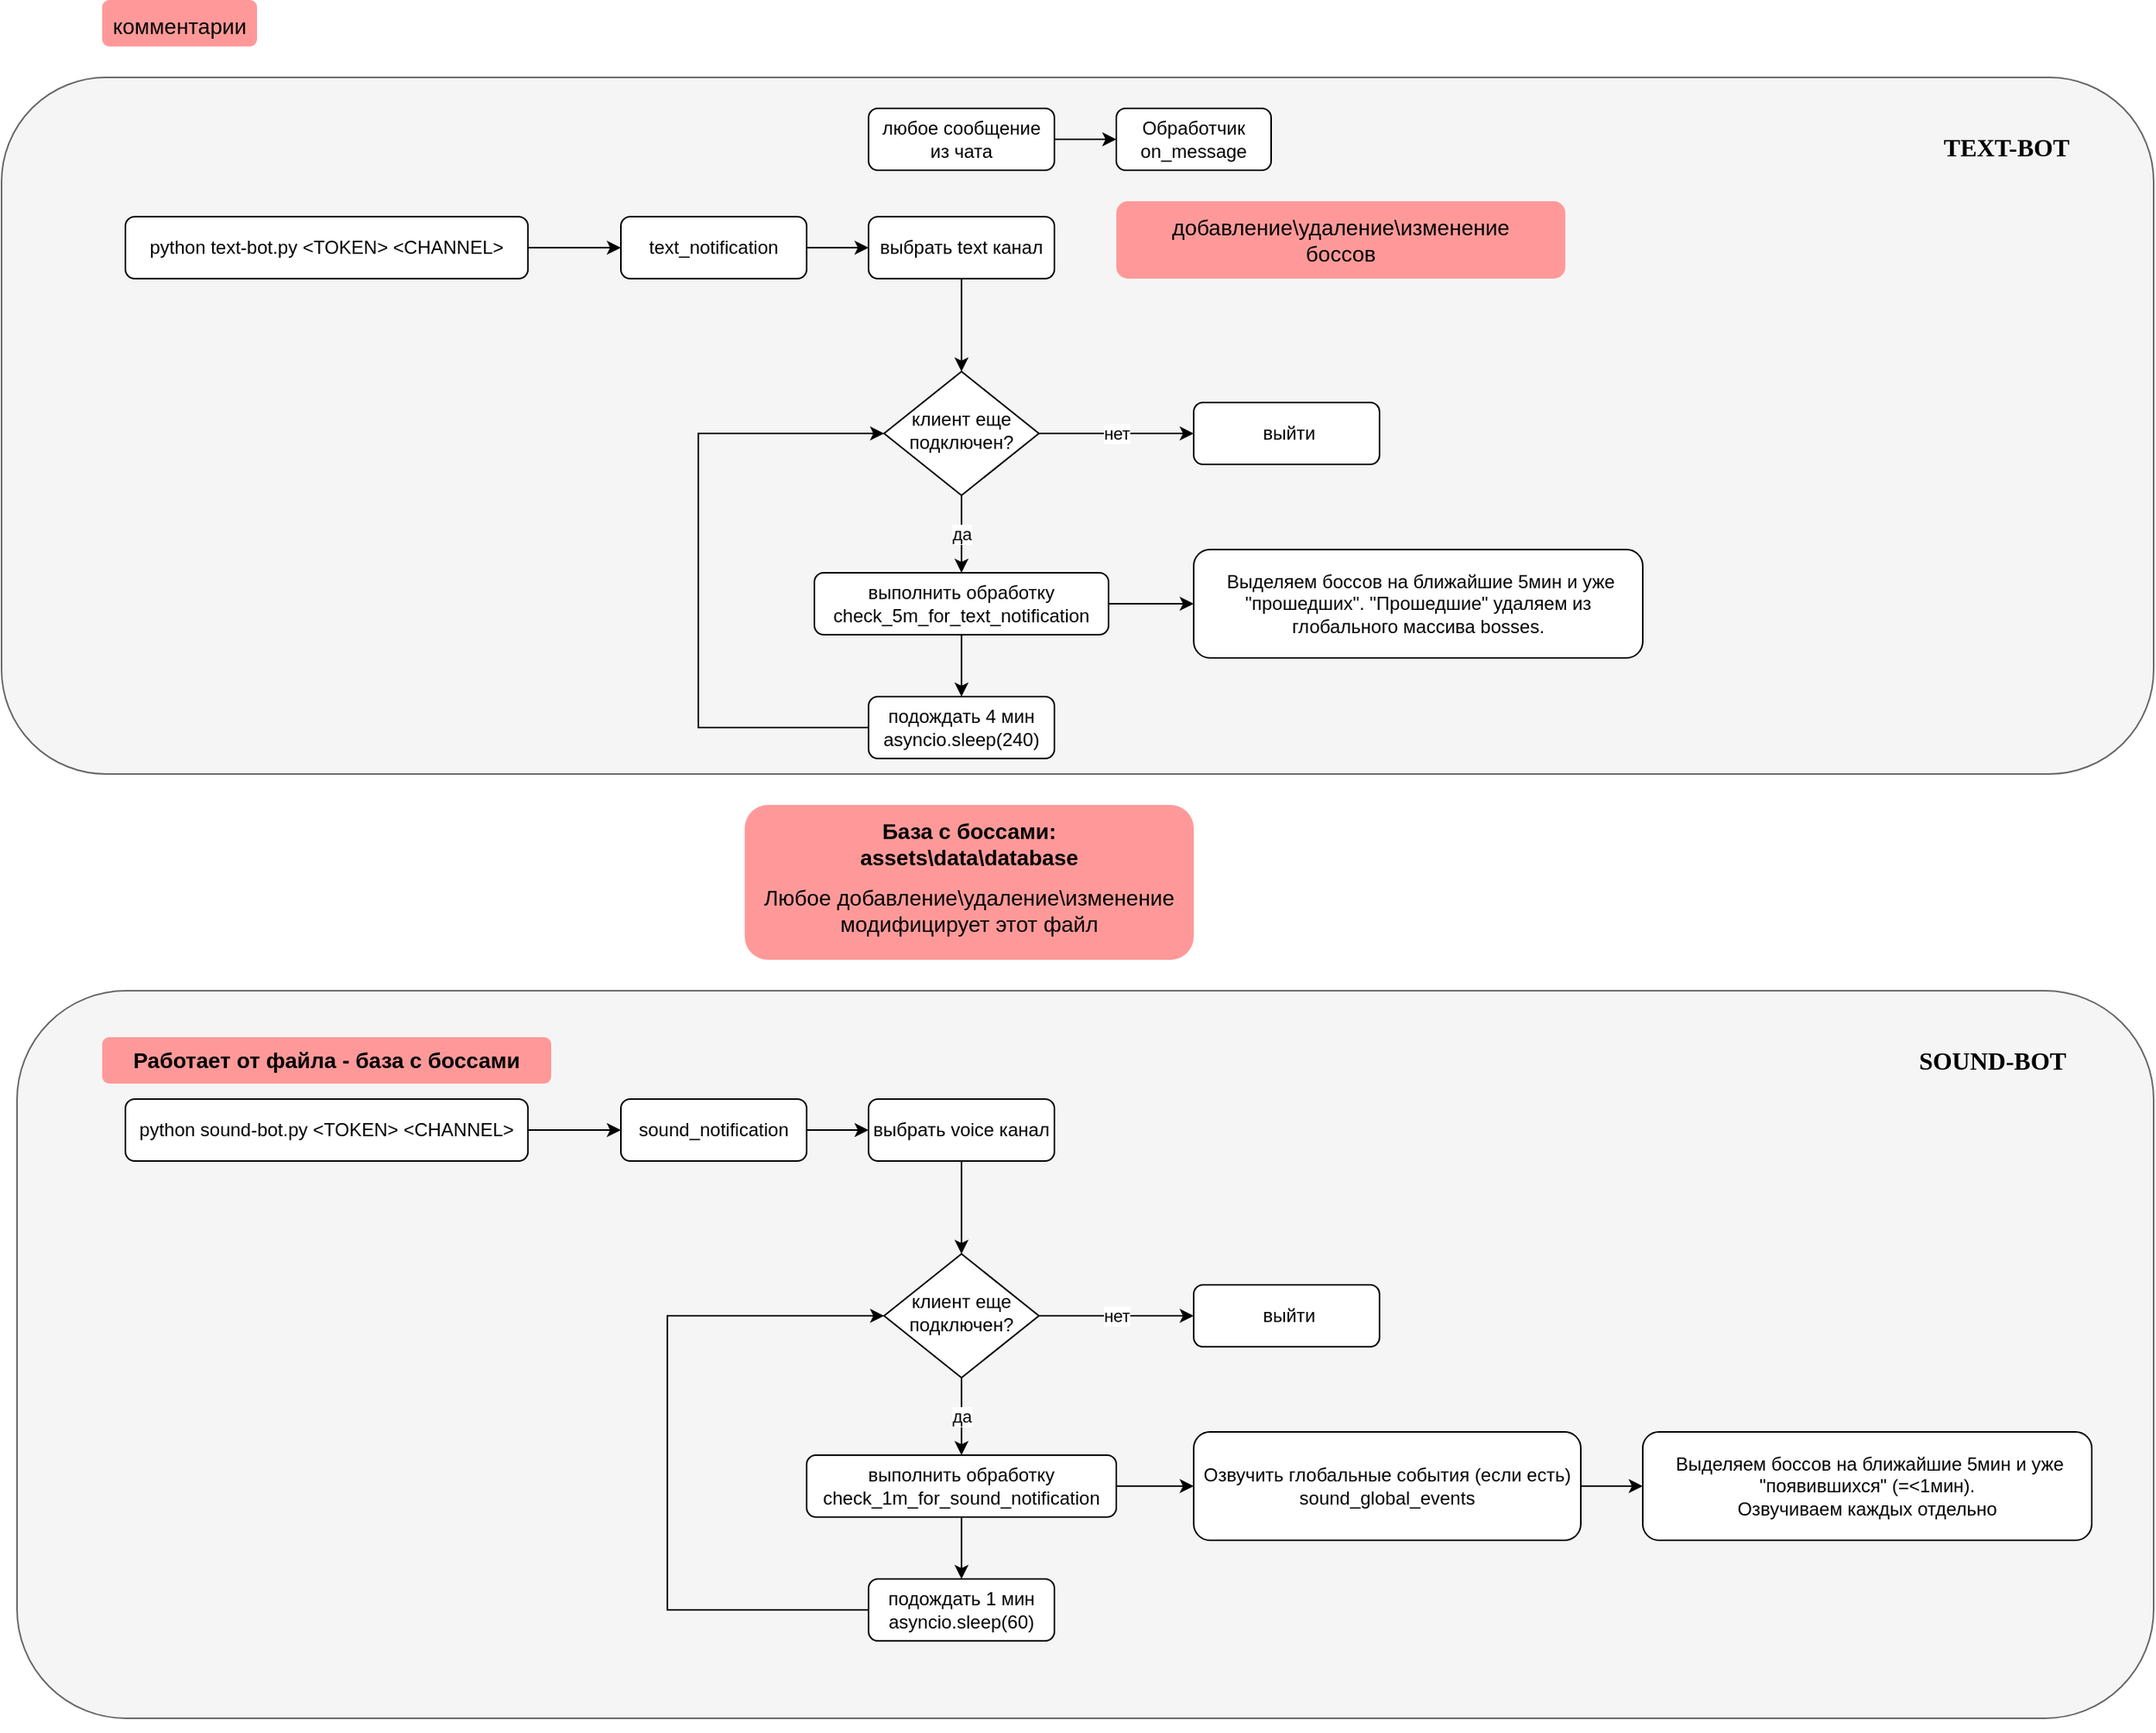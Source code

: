 <mxfile version="16.6.4" type="device"><diagram id="C5RBs43oDa-KdzZeNtuy" name="Page-1"><mxGraphModel dx="2043" dy="2241" grid="1" gridSize="10" guides="1" tooltips="1" connect="1" arrows="1" fold="1" page="1" pageScale="1" pageWidth="827" pageHeight="1169" math="0" shadow="0"><root><mxCell id="WIyWlLk6GJQsqaUBKTNV-0"/><mxCell id="WIyWlLk6GJQsqaUBKTNV-1" parent="WIyWlLk6GJQsqaUBKTNV-0"/><mxCell id="G9KXbdEVvk17JUghQV0T-79" value="" style="rounded=1;whiteSpace=wrap;html=1;labelBackgroundColor=default;labelBorderColor=none;fontSize=14;fillColor=#f5f5f5;textOpacity=10;fontColor=#333333;strokeColor=#666666;" vertex="1" parent="WIyWlLk6GJQsqaUBKTNV-1"><mxGeometry x="10" y="-20" width="1390" height="450" as="geometry"/></mxCell><mxCell id="G9KXbdEVvk17JUghQV0T-78" value="" style="rounded=1;whiteSpace=wrap;html=1;labelBackgroundColor=default;labelBorderColor=none;fontSize=14;fillColor=#f5f5f5;textOpacity=10;fontColor=#333333;strokeColor=#666666;" vertex="1" parent="WIyWlLk6GJQsqaUBKTNV-1"><mxGeometry x="20" y="570" width="1380" height="470" as="geometry"/></mxCell><mxCell id="G9KXbdEVvk17JUghQV0T-1" style="edgeStyle=orthogonalEdgeStyle;rounded=0;orthogonalLoop=1;jettySize=auto;html=1;" edge="1" parent="WIyWlLk6GJQsqaUBKTNV-1" source="WIyWlLk6GJQsqaUBKTNV-3" target="G9KXbdEVvk17JUghQV0T-0"><mxGeometry relative="1" as="geometry"/></mxCell><mxCell id="WIyWlLk6GJQsqaUBKTNV-3" value="python text-bot.py &amp;lt;TOKEN&amp;gt; &amp;lt;CHANNEL&amp;gt;" style="rounded=1;whiteSpace=wrap;html=1;fontSize=12;glass=0;strokeWidth=1;shadow=0;" parent="WIyWlLk6GJQsqaUBKTNV-1" vertex="1"><mxGeometry x="90" y="70" width="260" height="40" as="geometry"/></mxCell><mxCell id="G9KXbdEVvk17JUghQV0T-5" style="edgeStyle=orthogonalEdgeStyle;rounded=0;orthogonalLoop=1;jettySize=auto;html=1;entryX=0;entryY=0.5;entryDx=0;entryDy=0;" edge="1" parent="WIyWlLk6GJQsqaUBKTNV-1" source="G9KXbdEVvk17JUghQV0T-0" target="G9KXbdEVvk17JUghQV0T-4"><mxGeometry relative="1" as="geometry"/></mxCell><mxCell id="G9KXbdEVvk17JUghQV0T-0" value="text_notification" style="rounded=1;whiteSpace=wrap;html=1;fontSize=12;glass=0;strokeWidth=1;shadow=0;" vertex="1" parent="WIyWlLk6GJQsqaUBKTNV-1"><mxGeometry x="410" y="70" width="120" height="40" as="geometry"/></mxCell><mxCell id="G9KXbdEVvk17JUghQV0T-11" value="да" style="edgeStyle=orthogonalEdgeStyle;rounded=0;orthogonalLoop=1;jettySize=auto;html=1;entryX=0.5;entryY=0;entryDx=0;entryDy=0;" edge="1" parent="WIyWlLk6GJQsqaUBKTNV-1" source="G9KXbdEVvk17JUghQV0T-2" target="G9KXbdEVvk17JUghQV0T-9"><mxGeometry relative="1" as="geometry"/></mxCell><mxCell id="G9KXbdEVvk17JUghQV0T-15" value="нет" style="edgeStyle=orthogonalEdgeStyle;rounded=0;orthogonalLoop=1;jettySize=auto;html=1;entryX=0;entryY=0.5;entryDx=0;entryDy=0;" edge="1" parent="WIyWlLk6GJQsqaUBKTNV-1" source="G9KXbdEVvk17JUghQV0T-2" target="G9KXbdEVvk17JUghQV0T-8"><mxGeometry relative="1" as="geometry"/></mxCell><mxCell id="G9KXbdEVvk17JUghQV0T-2" value="клиент еще подключен?" style="rhombus;whiteSpace=wrap;html=1;shadow=0;fontFamily=Helvetica;fontSize=12;align=center;strokeWidth=1;spacing=6;spacingTop=-4;" vertex="1" parent="WIyWlLk6GJQsqaUBKTNV-1"><mxGeometry x="580" y="170" width="100" height="80" as="geometry"/></mxCell><mxCell id="G9KXbdEVvk17JUghQV0T-6" style="edgeStyle=orthogonalEdgeStyle;rounded=0;orthogonalLoop=1;jettySize=auto;html=1;" edge="1" parent="WIyWlLk6GJQsqaUBKTNV-1" source="G9KXbdEVvk17JUghQV0T-4" target="G9KXbdEVvk17JUghQV0T-2"><mxGeometry relative="1" as="geometry"/></mxCell><mxCell id="G9KXbdEVvk17JUghQV0T-4" value="выбрать text канал" style="rounded=1;whiteSpace=wrap;html=1;fontSize=12;glass=0;strokeWidth=1;shadow=0;" vertex="1" parent="WIyWlLk6GJQsqaUBKTNV-1"><mxGeometry x="570" y="70" width="120" height="40" as="geometry"/></mxCell><mxCell id="G9KXbdEVvk17JUghQV0T-8" value="&amp;nbsp;выйти" style="rounded=1;whiteSpace=wrap;html=1;fontSize=12;glass=0;strokeWidth=1;shadow=0;" vertex="1" parent="WIyWlLk6GJQsqaUBKTNV-1"><mxGeometry x="780" y="190" width="120" height="40" as="geometry"/></mxCell><mxCell id="G9KXbdEVvk17JUghQV0T-12" style="edgeStyle=orthogonalEdgeStyle;rounded=0;orthogonalLoop=1;jettySize=auto;html=1;exitX=0.5;exitY=1;exitDx=0;exitDy=0;entryX=0.5;entryY=0;entryDx=0;entryDy=0;" edge="1" parent="WIyWlLk6GJQsqaUBKTNV-1" source="G9KXbdEVvk17JUghQV0T-9" target="G9KXbdEVvk17JUghQV0T-10"><mxGeometry relative="1" as="geometry"/></mxCell><mxCell id="G9KXbdEVvk17JUghQV0T-17" style="edgeStyle=orthogonalEdgeStyle;rounded=0;orthogonalLoop=1;jettySize=auto;html=1;" edge="1" parent="WIyWlLk6GJQsqaUBKTNV-1" source="G9KXbdEVvk17JUghQV0T-9" target="G9KXbdEVvk17JUghQV0T-18"><mxGeometry relative="1" as="geometry"><mxPoint x="890" y="320" as="targetPoint"/></mxGeometry></mxCell><mxCell id="G9KXbdEVvk17JUghQV0T-9" value="выполнить обработку&lt;br&gt;check_5m_for_text_notification" style="rounded=1;whiteSpace=wrap;html=1;fontSize=12;glass=0;strokeWidth=1;shadow=0;" vertex="1" parent="WIyWlLk6GJQsqaUBKTNV-1"><mxGeometry x="535" y="300" width="190" height="40" as="geometry"/></mxCell><mxCell id="G9KXbdEVvk17JUghQV0T-77" style="edgeStyle=orthogonalEdgeStyle;rounded=0;orthogonalLoop=1;jettySize=auto;html=1;entryX=0;entryY=0.5;entryDx=0;entryDy=0;fontSize=14;" edge="1" parent="WIyWlLk6GJQsqaUBKTNV-1" source="G9KXbdEVvk17JUghQV0T-10" target="G9KXbdEVvk17JUghQV0T-2"><mxGeometry relative="1" as="geometry"><Array as="points"><mxPoint x="460" y="400"/><mxPoint x="460" y="210"/></Array></mxGeometry></mxCell><mxCell id="G9KXbdEVvk17JUghQV0T-10" value="подождать 4 мин&lt;br&gt;asyncio.sleep(240)" style="rounded=1;whiteSpace=wrap;html=1;fontSize=12;glass=0;strokeWidth=1;shadow=0;" vertex="1" parent="WIyWlLk6GJQsqaUBKTNV-1"><mxGeometry x="570" y="380" width="120" height="40" as="geometry"/></mxCell><mxCell id="G9KXbdEVvk17JUghQV0T-18" value="&amp;nbsp;Выделяем боссов на ближайшие 5мин и уже &quot;прошедших&quot;. &quot;Прошедшие&quot; удаляем из глобального массива bosses." style="rounded=1;whiteSpace=wrap;html=1;fontSize=12;glass=0;strokeWidth=1;shadow=0;" vertex="1" parent="WIyWlLk6GJQsqaUBKTNV-1"><mxGeometry x="780" y="285" width="290" height="70" as="geometry"/></mxCell><mxCell id="G9KXbdEVvk17JUghQV0T-22" style="edgeStyle=orthogonalEdgeStyle;rounded=0;orthogonalLoop=1;jettySize=auto;html=1;entryX=0;entryY=0.5;entryDx=0;entryDy=0;" edge="1" parent="WIyWlLk6GJQsqaUBKTNV-1" source="G9KXbdEVvk17JUghQV0T-20" target="G9KXbdEVvk17JUghQV0T-21"><mxGeometry relative="1" as="geometry"/></mxCell><mxCell id="G9KXbdEVvk17JUghQV0T-20" value="любое сообщение&lt;br&gt;из чата" style="rounded=1;whiteSpace=wrap;html=1;fontSize=12;glass=0;strokeWidth=1;shadow=0;" vertex="1" parent="WIyWlLk6GJQsqaUBKTNV-1"><mxGeometry x="570" width="120" height="40" as="geometry"/></mxCell><mxCell id="G9KXbdEVvk17JUghQV0T-21" value="Обработчик&lt;br&gt;on_message" style="rounded=1;whiteSpace=wrap;html=1;" vertex="1" parent="WIyWlLk6GJQsqaUBKTNV-1"><mxGeometry x="730" width="100" height="40" as="geometry"/></mxCell><mxCell id="G9KXbdEVvk17JUghQV0T-42" value="&lt;h1 style=&quot;font-size: 14px&quot;&gt;База с боссами:&lt;br style=&quot;font-size: 14px&quot;&gt;assets\data\database&lt;br style=&quot;font-size: 14px&quot;&gt;&lt;/h1&gt;&lt;div&gt;Любое добавление\удаление\изменение&lt;/div&gt;&lt;div&gt;модифицирует этот файл&lt;/div&gt;" style="text;html=1;strokeColor=none;fillColor=#FF9999;spacing=5;spacingTop=-10;whiteSpace=wrap;overflow=hidden;rounded=1;fontSize=14;align=center;" vertex="1" parent="WIyWlLk6GJQsqaUBKTNV-1"><mxGeometry x="490" y="450" width="290" height="100" as="geometry"/></mxCell><mxCell id="G9KXbdEVvk17JUghQV0T-44" style="edgeStyle=orthogonalEdgeStyle;rounded=0;orthogonalLoop=1;jettySize=auto;html=1;" edge="1" parent="WIyWlLk6GJQsqaUBKTNV-1" source="G9KXbdEVvk17JUghQV0T-45" target="G9KXbdEVvk17JUghQV0T-47"><mxGeometry relative="1" as="geometry"/></mxCell><mxCell id="G9KXbdEVvk17JUghQV0T-45" value="python sound-bot.py &amp;lt;TOKEN&amp;gt; &amp;lt;CHANNEL&amp;gt;" style="rounded=1;whiteSpace=wrap;html=1;fontSize=12;glass=0;strokeWidth=1;shadow=0;" vertex="1" parent="WIyWlLk6GJQsqaUBKTNV-1"><mxGeometry x="90" y="640" width="260" height="40" as="geometry"/></mxCell><mxCell id="G9KXbdEVvk17JUghQV0T-46" style="edgeStyle=orthogonalEdgeStyle;rounded=0;orthogonalLoop=1;jettySize=auto;html=1;entryX=0;entryY=0.5;entryDx=0;entryDy=0;" edge="1" parent="WIyWlLk6GJQsqaUBKTNV-1" source="G9KXbdEVvk17JUghQV0T-47" target="G9KXbdEVvk17JUghQV0T-52"><mxGeometry relative="1" as="geometry"/></mxCell><mxCell id="G9KXbdEVvk17JUghQV0T-47" value="sound_notification" style="rounded=1;whiteSpace=wrap;html=1;fontSize=12;glass=0;strokeWidth=1;shadow=0;" vertex="1" parent="WIyWlLk6GJQsqaUBKTNV-1"><mxGeometry x="410" y="640" width="120" height="40" as="geometry"/></mxCell><mxCell id="G9KXbdEVvk17JUghQV0T-48" value="да" style="edgeStyle=orthogonalEdgeStyle;rounded=0;orthogonalLoop=1;jettySize=auto;html=1;entryX=0.5;entryY=0;entryDx=0;entryDy=0;" edge="1" parent="WIyWlLk6GJQsqaUBKTNV-1" source="G9KXbdEVvk17JUghQV0T-50" target="G9KXbdEVvk17JUghQV0T-56"><mxGeometry relative="1" as="geometry"/></mxCell><mxCell id="G9KXbdEVvk17JUghQV0T-49" value="нет" style="edgeStyle=orthogonalEdgeStyle;rounded=0;orthogonalLoop=1;jettySize=auto;html=1;entryX=0;entryY=0.5;entryDx=0;entryDy=0;" edge="1" parent="WIyWlLk6GJQsqaUBKTNV-1" source="G9KXbdEVvk17JUghQV0T-50" target="G9KXbdEVvk17JUghQV0T-53"><mxGeometry relative="1" as="geometry"/></mxCell><mxCell id="G9KXbdEVvk17JUghQV0T-50" value="клиент еще подключен?" style="rhombus;whiteSpace=wrap;html=1;shadow=0;fontFamily=Helvetica;fontSize=12;align=center;strokeWidth=1;spacing=6;spacingTop=-4;" vertex="1" parent="WIyWlLk6GJQsqaUBKTNV-1"><mxGeometry x="580" y="740" width="100" height="80" as="geometry"/></mxCell><mxCell id="G9KXbdEVvk17JUghQV0T-51" style="edgeStyle=orthogonalEdgeStyle;rounded=0;orthogonalLoop=1;jettySize=auto;html=1;" edge="1" parent="WIyWlLk6GJQsqaUBKTNV-1" source="G9KXbdEVvk17JUghQV0T-52" target="G9KXbdEVvk17JUghQV0T-50"><mxGeometry relative="1" as="geometry"/></mxCell><mxCell id="G9KXbdEVvk17JUghQV0T-52" value="выбрать voice канал" style="rounded=1;whiteSpace=wrap;html=1;fontSize=12;glass=0;strokeWidth=1;shadow=0;" vertex="1" parent="WIyWlLk6GJQsqaUBKTNV-1"><mxGeometry x="570" y="640" width="120" height="40" as="geometry"/></mxCell><mxCell id="G9KXbdEVvk17JUghQV0T-53" value="&amp;nbsp;выйти" style="rounded=1;whiteSpace=wrap;html=1;fontSize=12;glass=0;strokeWidth=1;shadow=0;" vertex="1" parent="WIyWlLk6GJQsqaUBKTNV-1"><mxGeometry x="780" y="760" width="120" height="40" as="geometry"/></mxCell><mxCell id="G9KXbdEVvk17JUghQV0T-54" style="edgeStyle=orthogonalEdgeStyle;rounded=0;orthogonalLoop=1;jettySize=auto;html=1;exitX=0.5;exitY=1;exitDx=0;exitDy=0;entryX=0.5;entryY=0;entryDx=0;entryDy=0;" edge="1" parent="WIyWlLk6GJQsqaUBKTNV-1" source="G9KXbdEVvk17JUghQV0T-56" target="G9KXbdEVvk17JUghQV0T-58"><mxGeometry relative="1" as="geometry"/></mxCell><mxCell id="G9KXbdEVvk17JUghQV0T-71" style="edgeStyle=orthogonalEdgeStyle;rounded=0;orthogonalLoop=1;jettySize=auto;html=1;fontSize=14;entryX=0;entryY=0.5;entryDx=0;entryDy=0;" edge="1" parent="WIyWlLk6GJQsqaUBKTNV-1" source="G9KXbdEVvk17JUghQV0T-56" target="G9KXbdEVvk17JUghQV0T-72"><mxGeometry relative="1" as="geometry"><mxPoint x="885" y="890" as="targetPoint"/></mxGeometry></mxCell><mxCell id="G9KXbdEVvk17JUghQV0T-56" value="выполнить обработку&lt;br&gt;check_1m_for_sound_notification" style="rounded=1;whiteSpace=wrap;html=1;fontSize=12;glass=0;strokeWidth=1;shadow=0;" vertex="1" parent="WIyWlLk6GJQsqaUBKTNV-1"><mxGeometry x="530" y="870" width="200" height="40" as="geometry"/></mxCell><mxCell id="G9KXbdEVvk17JUghQV0T-57" style="edgeStyle=orthogonalEdgeStyle;rounded=0;orthogonalLoop=1;jettySize=auto;html=1;entryX=0;entryY=0.5;entryDx=0;entryDy=0;" edge="1" parent="WIyWlLk6GJQsqaUBKTNV-1" source="G9KXbdEVvk17JUghQV0T-58" target="G9KXbdEVvk17JUghQV0T-50"><mxGeometry relative="1" as="geometry"><Array as="points"><mxPoint x="440" y="970"/><mxPoint x="440" y="780"/></Array></mxGeometry></mxCell><mxCell id="G9KXbdEVvk17JUghQV0T-58" value="подождать 1 мин&lt;br&gt;asyncio.sleep(60)" style="rounded=1;whiteSpace=wrap;html=1;fontSize=12;glass=0;strokeWidth=1;shadow=0;" vertex="1" parent="WIyWlLk6GJQsqaUBKTNV-1"><mxGeometry x="570" y="950" width="120" height="40" as="geometry"/></mxCell><mxCell id="G9KXbdEVvk17JUghQV0T-59" value="&amp;nbsp;Выделяем боссов на ближайшие 5мин и уже &quot;появившихся&quot; (=&amp;lt;1мин). &lt;br&gt;Озвучиваем каждых отдельно" style="rounded=1;whiteSpace=wrap;html=1;fontSize=12;glass=0;strokeWidth=1;shadow=0;" vertex="1" parent="WIyWlLk6GJQsqaUBKTNV-1"><mxGeometry x="1070" y="855" width="290" height="70" as="geometry"/></mxCell><mxCell id="G9KXbdEVvk17JUghQV0T-68" value="&lt;h1 style=&quot;font-size: 14px&quot;&gt;Работает от файла - база с боссами&lt;/h1&gt;" style="text;html=1;strokeColor=none;fillColor=#FF9999;spacing=5;spacingTop=-12;whiteSpace=wrap;overflow=hidden;rounded=1;fontSize=14;align=center;" vertex="1" parent="WIyWlLk6GJQsqaUBKTNV-1"><mxGeometry x="75" y="600" width="290" height="30" as="geometry"/></mxCell><mxCell id="G9KXbdEVvk17JUghQV0T-73" style="edgeStyle=orthogonalEdgeStyle;rounded=0;orthogonalLoop=1;jettySize=auto;html=1;fontSize=14;" edge="1" parent="WIyWlLk6GJQsqaUBKTNV-1" source="G9KXbdEVvk17JUghQV0T-72" target="G9KXbdEVvk17JUghQV0T-59"><mxGeometry relative="1" as="geometry"/></mxCell><mxCell id="G9KXbdEVvk17JUghQV0T-72" value="Озвучить глобальные события (если есть)&lt;br&gt;sound_global_events" style="rounded=1;whiteSpace=wrap;html=1;fontSize=12;glass=0;strokeWidth=1;shadow=0;" vertex="1" parent="WIyWlLk6GJQsqaUBKTNV-1"><mxGeometry x="780" y="855" width="250" height="70" as="geometry"/></mxCell><mxCell id="G9KXbdEVvk17JUghQV0T-74" value="&lt;h1 style=&quot;font-size: 14px&quot;&gt;&lt;span style=&quot;font-weight: 400 ; text-align: left&quot;&gt;добавление\удаление\изменение&lt;/span&gt;&lt;br style=&quot;font-weight: 400 ; text-align: left&quot;&gt;&lt;span style=&quot;font-weight: 400 ; text-align: left&quot;&gt;боссов&lt;/span&gt;&lt;br&gt;&lt;/h1&gt;" style="text;html=1;strokeColor=none;fillColor=#FF9999;spacing=5;spacingTop=-10;whiteSpace=wrap;overflow=hidden;rounded=1;fontSize=14;align=center;" vertex="1" parent="WIyWlLk6GJQsqaUBKTNV-1"><mxGeometry x="730" y="60" width="290" height="50" as="geometry"/></mxCell><mxCell id="G9KXbdEVvk17JUghQV0T-75" value="&lt;h1 style=&quot;text-align: left ; font-size: 14px&quot;&gt;&lt;span style=&quot;font-weight: 400&quot;&gt;комментарии&lt;/span&gt;&lt;/h1&gt;" style="text;html=1;strokeColor=none;fillColor=#FF9999;spacing=5;spacingTop=-10;whiteSpace=wrap;overflow=hidden;rounded=1;fontSize=14;align=center;" vertex="1" parent="WIyWlLk6GJQsqaUBKTNV-1"><mxGeometry x="75" y="-70" width="100" height="30" as="geometry"/></mxCell><mxCell id="G9KXbdEVvk17JUghQV0T-80" value="TEXT-BOT" style="text;html=1;strokeColor=none;fillColor=none;align=center;verticalAlign=middle;whiteSpace=wrap;rounded=0;labelBackgroundColor=none;labelBorderColor=none;fontSize=16;fontStyle=1;fontFamily=Times New Roman;" vertex="1" parent="WIyWlLk6GJQsqaUBKTNV-1"><mxGeometry x="1250" y="10" width="110" height="30" as="geometry"/></mxCell><mxCell id="G9KXbdEVvk17JUghQV0T-81" value="SOUND-BOT" style="text;html=1;strokeColor=none;fillColor=none;align=center;verticalAlign=middle;whiteSpace=wrap;rounded=0;labelBackgroundColor=none;labelBorderColor=none;fontSize=16;fontStyle=1;fontFamily=Times New Roman;" vertex="1" parent="WIyWlLk6GJQsqaUBKTNV-1"><mxGeometry x="1241" y="600" width="110" height="30" as="geometry"/></mxCell><mxCell id="G9KXbdEVvk17JUghQV0T-83" style="edgeStyle=orthogonalEdgeStyle;rounded=0;orthogonalLoop=1;jettySize=auto;html=1;exitX=0.5;exitY=1;exitDx=0;exitDy=0;fontFamily=Times New Roman;fontSize=16;" edge="1" parent="WIyWlLk6GJQsqaUBKTNV-1" source="G9KXbdEVvk17JUghQV0T-78" target="G9KXbdEVvk17JUghQV0T-78"><mxGeometry relative="1" as="geometry"/></mxCell></root></mxGraphModel></diagram></mxfile>
